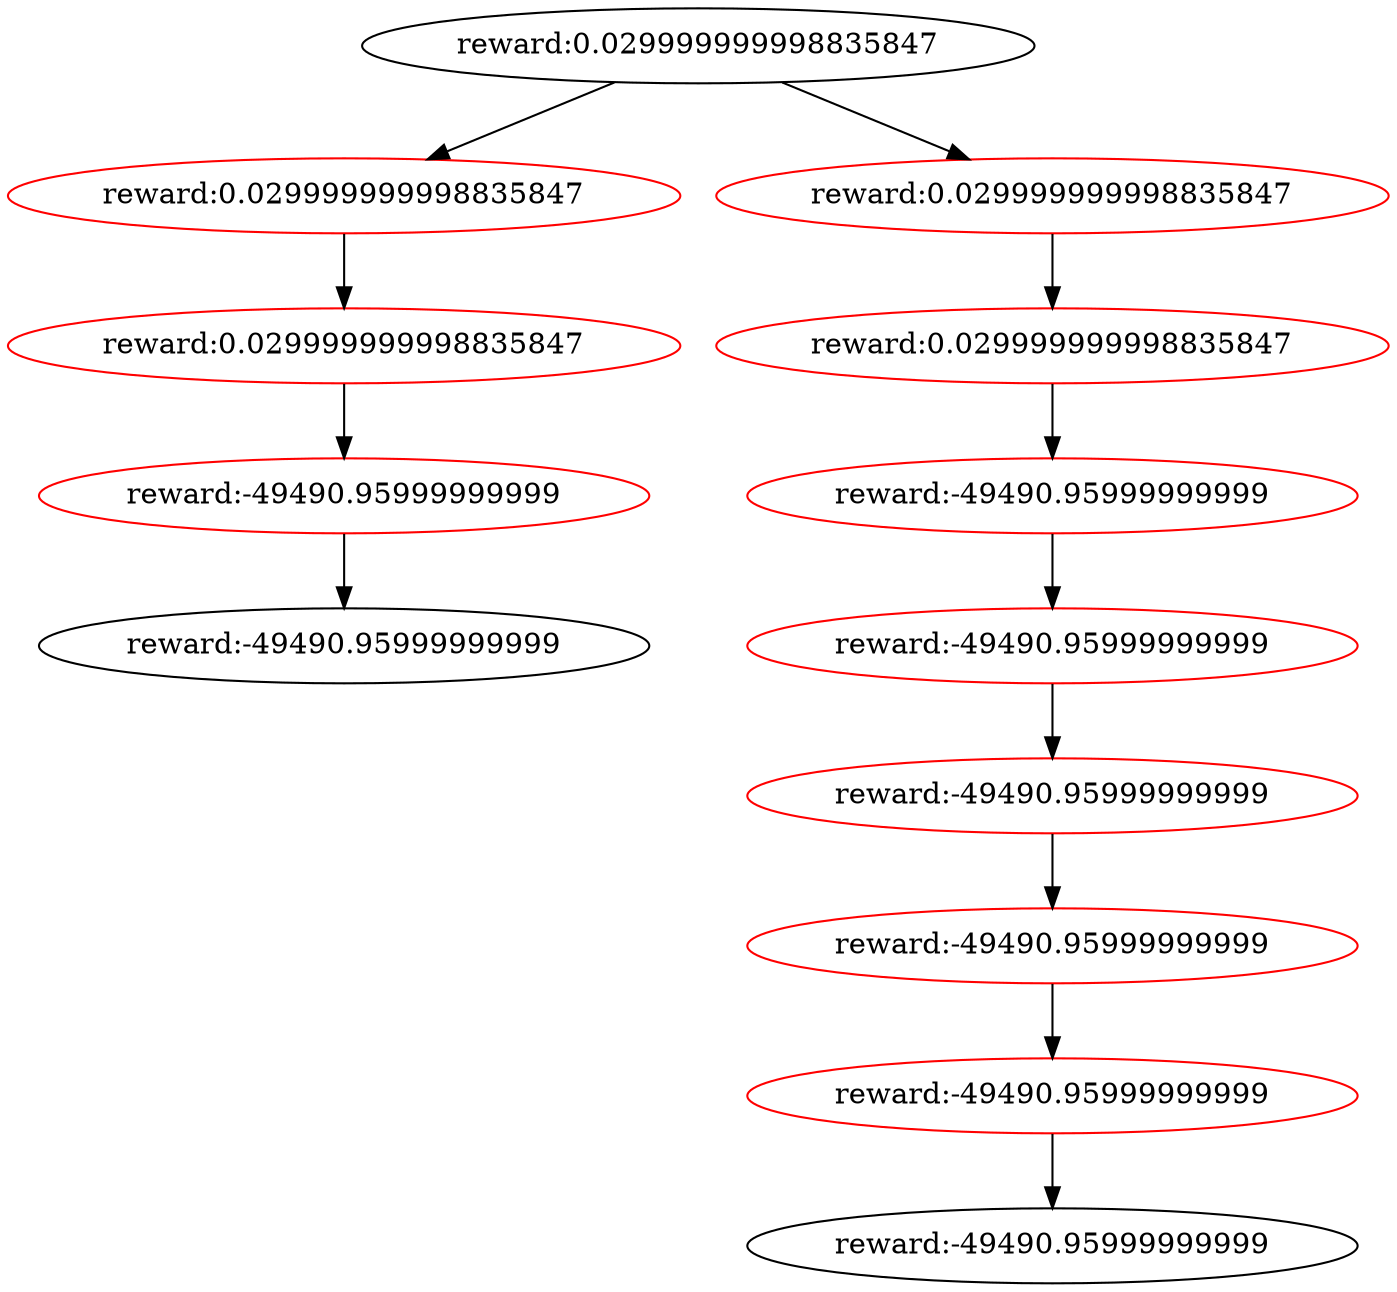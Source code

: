 digraph G {
	node1 [label="reward:0.029999999998835847"]
	node2 [label="reward:0.029999999998835847" color=red]
	node1 -> node2
	node3 [label="reward:0.029999999998835847" color=red]
	node2 -> node3
	node4 [label="reward:-49490.95999999999" color=red]
	node3 -> node4
	node5 [label="reward:-49490.95999999999"]
	node4 -> node5
	node6 [label="reward:0.029999999998835847" color=red]
	node1 -> node6
	node7 [label="reward:0.029999999998835847" color=red]
	node6 -> node7
	node8 [label="reward:-49490.95999999999" color=red]
	node7 -> node8
	node9 [label="reward:-49490.95999999999" color=red]
	node8 -> node9
	node10 [label="reward:-49490.95999999999" color=red]
	node9 -> node10
	node11 [label="reward:-49490.95999999999" color=red]
	node10 -> node11
	node12 [label="reward:-49490.95999999999" color=red]
	node11 -> node12
	node13 [label="reward:-49490.95999999999"]
	node12 -> node13
}
